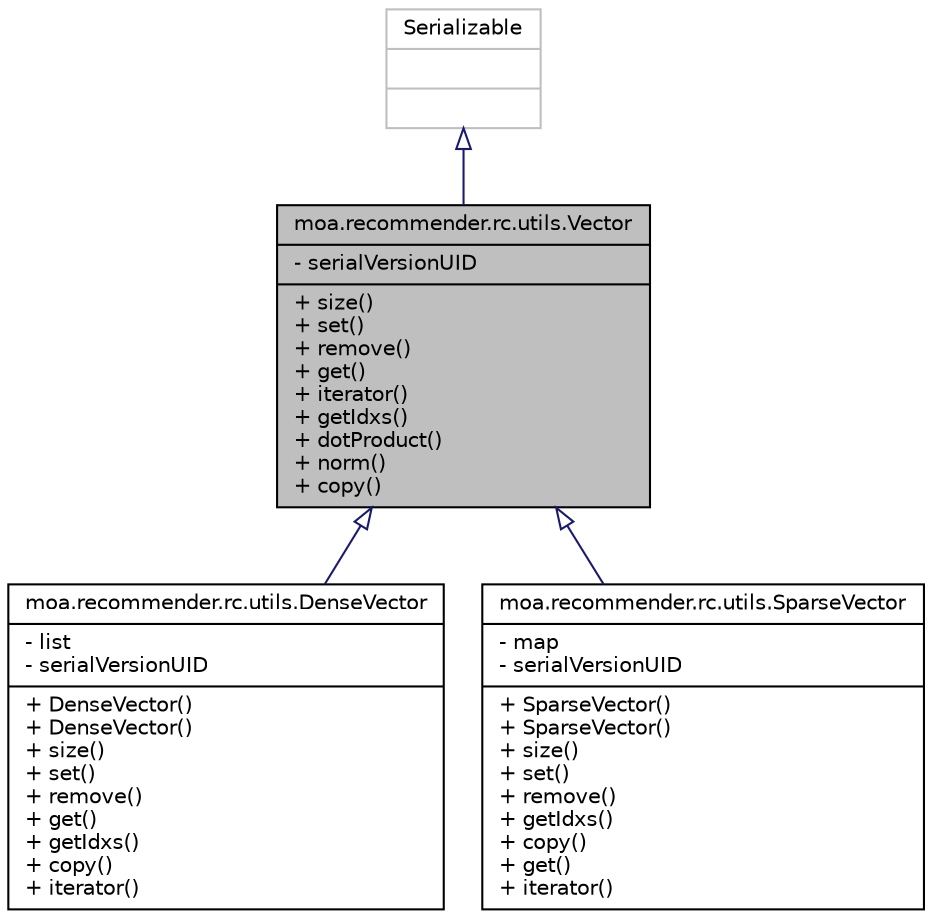 digraph G
{
  edge [fontname="Helvetica",fontsize="10",labelfontname="Helvetica",labelfontsize="10"];
  node [fontname="Helvetica",fontsize="10",shape=record];
  Node1 [label="{moa.recommender.rc.utils.Vector\n|- serialVersionUID\l|+ size()\l+ set()\l+ remove()\l+ get()\l+ iterator()\l+ getIdxs()\l+ dotProduct()\l+ norm()\l+ copy()\l}",height=0.2,width=0.4,color="black", fillcolor="grey75", style="filled" fontcolor="black"];
  Node2 -> Node1 [dir=back,color="midnightblue",fontsize="10",style="solid",arrowtail="empty",fontname="Helvetica"];
  Node2 [label="{Serializable\n||}",height=0.2,width=0.4,color="grey75", fillcolor="white", style="filled"];
  Node1 -> Node3 [dir=back,color="midnightblue",fontsize="10",style="solid",arrowtail="empty",fontname="Helvetica"];
  Node3 [label="{moa.recommender.rc.utils.DenseVector\n|- list\l- serialVersionUID\l|+ DenseVector()\l+ DenseVector()\l+ size()\l+ set()\l+ remove()\l+ get()\l+ getIdxs()\l+ copy()\l+ iterator()\l}",height=0.2,width=0.4,color="black", fillcolor="white", style="filled",URL="$classmoa_1_1recommender_1_1rc_1_1utils_1_1DenseVector.html"];
  Node1 -> Node4 [dir=back,color="midnightblue",fontsize="10",style="solid",arrowtail="empty",fontname="Helvetica"];
  Node4 [label="{moa.recommender.rc.utils.SparseVector\n|- map\l- serialVersionUID\l|+ SparseVector()\l+ SparseVector()\l+ size()\l+ set()\l+ remove()\l+ getIdxs()\l+ copy()\l+ get()\l+ iterator()\l}",height=0.2,width=0.4,color="black", fillcolor="white", style="filled",URL="$classmoa_1_1recommender_1_1rc_1_1utils_1_1SparseVector.html"];
}
